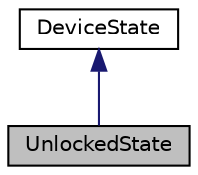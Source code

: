digraph "UnlockedState"
{
 // LATEX_PDF_SIZE
  edge [fontname="Helvetica",fontsize="10",labelfontname="Helvetica",labelfontsize="10"];
  node [fontname="Helvetica",fontsize="10",shape=record];
  Node1 [label="UnlockedState",height=0.2,width=0.4,color="black", fillcolor="grey75", style="filled", fontcolor="black",tooltip="Concrete state representing the \"Unlocked\" state of a smart device."];
  Node2 -> Node1 [dir="back",color="midnightblue",fontsize="10",style="solid",fontname="Helvetica"];
  Node2 [label="DeviceState",height=0.2,width=0.4,color="black", fillcolor="white", style="filled",URL="$classDeviceState.html",tooltip="Abstract base class representing a generic state of a smart device."];
}

